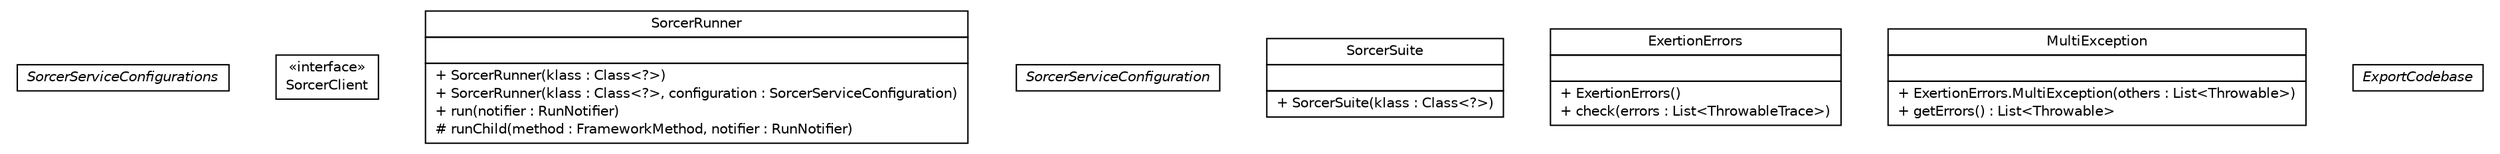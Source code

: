 #!/usr/local/bin/dot
#
# Class diagram 
# Generated by UMLGraph version R5_6 (http://www.umlgraph.org/)
#

digraph G {
	edge [fontname="Helvetica",fontsize=10,labelfontname="Helvetica",labelfontsize=10];
	node [fontname="Helvetica",fontsize=10,shape=plaintext];
	nodesep=0.25;
	ranksep=0.5;
	// sorcer.junit.SorcerServiceConfigurations
	c61471 [label=<<table title="sorcer.junit.SorcerServiceConfigurations" border="0" cellborder="1" cellspacing="0" cellpadding="2" port="p" href="./SorcerServiceConfigurations.html">
		<tr><td><table border="0" cellspacing="0" cellpadding="1">
<tr><td align="center" balign="center"><font face="Helvetica-Oblique"> SorcerServiceConfigurations </font></td></tr>
		</table></td></tr>
		</table>>, URL="./SorcerServiceConfigurations.html", fontname="Helvetica", fontcolor="black", fontsize=10.0];
	// sorcer.junit.SorcerClient
	c61472 [label=<<table title="sorcer.junit.SorcerClient" border="0" cellborder="1" cellspacing="0" cellpadding="2" port="p" href="./SorcerClient.html">
		<tr><td><table border="0" cellspacing="0" cellpadding="1">
<tr><td align="center" balign="center"> &#171;interface&#187; </td></tr>
<tr><td align="center" balign="center"> SorcerClient </td></tr>
		</table></td></tr>
		</table>>, URL="./SorcerClient.html", fontname="Helvetica", fontcolor="black", fontsize=10.0];
	// sorcer.junit.SorcerRunner
	c61473 [label=<<table title="sorcer.junit.SorcerRunner" border="0" cellborder="1" cellspacing="0" cellpadding="2" port="p" href="./SorcerRunner.html">
		<tr><td><table border="0" cellspacing="0" cellpadding="1">
<tr><td align="center" balign="center"> SorcerRunner </td></tr>
		</table></td></tr>
		<tr><td><table border="0" cellspacing="0" cellpadding="1">
<tr><td align="left" balign="left">  </td></tr>
		</table></td></tr>
		<tr><td><table border="0" cellspacing="0" cellpadding="1">
<tr><td align="left" balign="left"> + SorcerRunner(klass : Class&lt;?&gt;) </td></tr>
<tr><td align="left" balign="left"> + SorcerRunner(klass : Class&lt;?&gt;, configuration : SorcerServiceConfiguration) </td></tr>
<tr><td align="left" balign="left"> + run(notifier : RunNotifier) </td></tr>
<tr><td align="left" balign="left"> # runChild(method : FrameworkMethod, notifier : RunNotifier) </td></tr>
		</table></td></tr>
		</table>>, URL="./SorcerRunner.html", fontname="Helvetica", fontcolor="black", fontsize=10.0];
	// sorcer.junit.SorcerServiceConfiguration
	c61474 [label=<<table title="sorcer.junit.SorcerServiceConfiguration" border="0" cellborder="1" cellspacing="0" cellpadding="2" port="p" href="./SorcerServiceConfiguration.html">
		<tr><td><table border="0" cellspacing="0" cellpadding="1">
<tr><td align="center" balign="center"><font face="Helvetica-Oblique"> SorcerServiceConfiguration </font></td></tr>
		</table></td></tr>
		</table>>, URL="./SorcerServiceConfiguration.html", fontname="Helvetica", fontcolor="black", fontsize=10.0];
	// sorcer.junit.SorcerSuite
	c61475 [label=<<table title="sorcer.junit.SorcerSuite" border="0" cellborder="1" cellspacing="0" cellpadding="2" port="p" href="./SorcerSuite.html">
		<tr><td><table border="0" cellspacing="0" cellpadding="1">
<tr><td align="center" balign="center"> SorcerSuite </td></tr>
		</table></td></tr>
		<tr><td><table border="0" cellspacing="0" cellpadding="1">
<tr><td align="left" balign="left">  </td></tr>
		</table></td></tr>
		<tr><td><table border="0" cellspacing="0" cellpadding="1">
<tr><td align="left" balign="left"> + SorcerSuite(klass : Class&lt;?&gt;) </td></tr>
		</table></td></tr>
		</table>>, URL="./SorcerSuite.html", fontname="Helvetica", fontcolor="black", fontsize=10.0];
	// sorcer.junit.ExertionErrors
	c61476 [label=<<table title="sorcer.junit.ExertionErrors" border="0" cellborder="1" cellspacing="0" cellpadding="2" port="p" href="./ExertionErrors.html">
		<tr><td><table border="0" cellspacing="0" cellpadding="1">
<tr><td align="center" balign="center"> ExertionErrors </td></tr>
		</table></td></tr>
		<tr><td><table border="0" cellspacing="0" cellpadding="1">
<tr><td align="left" balign="left">  </td></tr>
		</table></td></tr>
		<tr><td><table border="0" cellspacing="0" cellpadding="1">
<tr><td align="left" balign="left"> + ExertionErrors() </td></tr>
<tr><td align="left" balign="left"> + check(errors : List&lt;ThrowableTrace&gt;) </td></tr>
		</table></td></tr>
		</table>>, URL="./ExertionErrors.html", fontname="Helvetica", fontcolor="black", fontsize=10.0];
	// sorcer.junit.ExertionErrors.MultiException
	c61477 [label=<<table title="sorcer.junit.ExertionErrors.MultiException" border="0" cellborder="1" cellspacing="0" cellpadding="2" port="p" href="./ExertionErrors.MultiException.html">
		<tr><td><table border="0" cellspacing="0" cellpadding="1">
<tr><td align="center" balign="center"> MultiException </td></tr>
		</table></td></tr>
		<tr><td><table border="0" cellspacing="0" cellpadding="1">
<tr><td align="left" balign="left">  </td></tr>
		</table></td></tr>
		<tr><td><table border="0" cellspacing="0" cellpadding="1">
<tr><td align="left" balign="left"> + ExertionErrors.MultiException(others : List&lt;Throwable&gt;) </td></tr>
<tr><td align="left" balign="left"> + getErrors() : List&lt;Throwable&gt; </td></tr>
		</table></td></tr>
		</table>>, URL="./ExertionErrors.MultiException.html", fontname="Helvetica", fontcolor="black", fontsize=10.0];
	// sorcer.junit.ExportCodebase
	c61478 [label=<<table title="sorcer.junit.ExportCodebase" border="0" cellborder="1" cellspacing="0" cellpadding="2" port="p" href="./ExportCodebase.html">
		<tr><td><table border="0" cellspacing="0" cellpadding="1">
<tr><td align="center" balign="center"><font face="Helvetica-Oblique"> ExportCodebase </font></td></tr>
		</table></td></tr>
		</table>>, URL="./ExportCodebase.html", fontname="Helvetica", fontcolor="black", fontsize=10.0];
}

